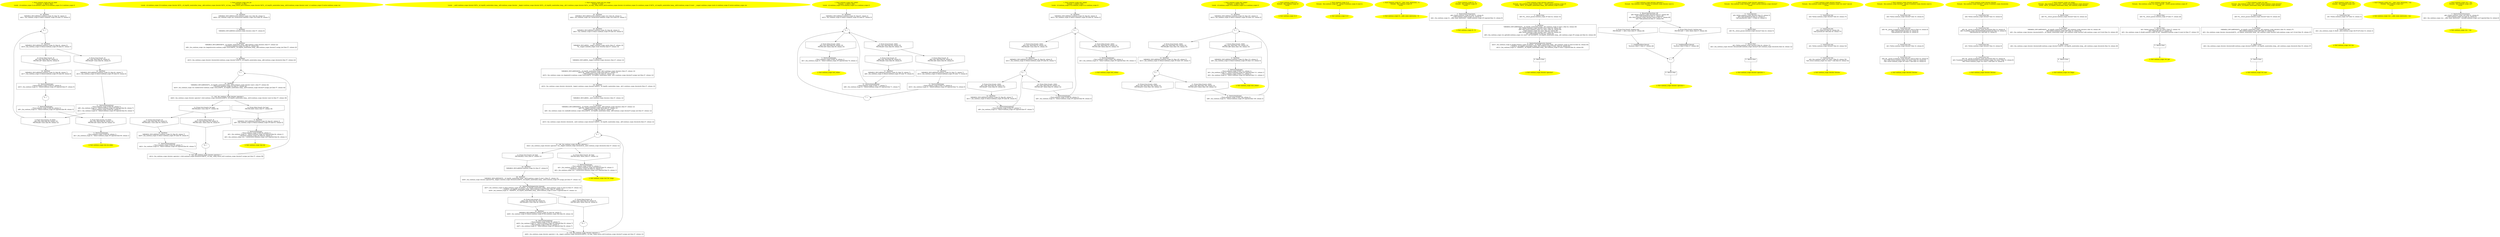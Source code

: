 /* @generated */
digraph cfg {
"test_do_while#continue_scope#8999.9fe455097ef7e757_1" [label="1: Start continue_scope::test_do_while\nFormals:  a:_Bool b:_Bool\nLocals:  x3:continue_scope::X x4:continue_scope::X x2:continue_scope::X x1:continue_scope::X \n  " color=yellow style=filled]
	

	 "test_do_while#continue_scope#8999.9fe455097ef7e757_1" -> "test_do_while#continue_scope#8999.9fe455097ef7e757_16" ;
"test_do_while#continue_scope#8999.9fe455097ef7e757_2" [label="2: Exit continue_scope::test_do_while \n  " color=yellow style=filled]
	

"test_do_while#continue_scope#8999.9fe455097ef7e757_3" [label="3:  Destruction(Scope) \n   _=*&x1:continue_scope::X [line 89, column 1]\n  n$1=_fun_continue_scope::X::~X(&x1:continue_scope::X*) injected [line 89, column 1]\n " shape="box"]
	

	 "test_do_while#continue_scope#8999.9fe455097ef7e757_3" -> "test_do_while#continue_scope#8999.9fe455097ef7e757_2" ;
"test_do_while#continue_scope#8999.9fe455097ef7e757_4" [label="4: + \n  " ]
	

	 "test_do_while#continue_scope#8999.9fe455097ef7e757_4" -> "test_do_while#continue_scope#8999.9fe455097ef7e757_15" ;
"test_do_while#continue_scope#8999.9fe455097ef7e757_5" [label="5: Prune (true branch, do while) \n   n$3=*&a:_Bool [line 88, column 12]\n  PRUNE(n$3, true); [line 88, column 12]\n " shape="invhouse"]
	

	 "test_do_while#continue_scope#8999.9fe455097ef7e757_5" -> "test_do_while#continue_scope#8999.9fe455097ef7e757_4" ;
"test_do_while#continue_scope#8999.9fe455097ef7e757_6" [label="6: Prune (false branch, do while) \n   n$3=*&a:_Bool [line 88, column 12]\n  PRUNE(!n$3, false); [line 88, column 12]\n " shape="invhouse"]
	

	 "test_do_while#continue_scope#8999.9fe455097ef7e757_6" -> "test_do_while#continue_scope#8999.9fe455097ef7e757_3" ;
"test_do_while#continue_scope#8999.9fe455097ef7e757_7" [label="7:  Destruction(Scope) \n   _=*&x2:continue_scope::X [line 88, column 3]\n  n$5=_fun_continue_scope::X::~X(&x2:continue_scope::X*) injected [line 88, column 3]\n " shape="box"]
	

	 "test_do_while#continue_scope#8999.9fe455097ef7e757_7" -> "test_do_while#continue_scope#8999.9fe455097ef7e757_5" ;
	 "test_do_while#continue_scope#8999.9fe455097ef7e757_7" -> "test_do_while#continue_scope#8999.9fe455097ef7e757_6" ;
"test_do_while#continue_scope#8999.9fe455097ef7e757_8" [label="8: + \n  " ]
	

	 "test_do_while#continue_scope#8999.9fe455097ef7e757_8" -> "test_do_while#continue_scope#8999.9fe455097ef7e757_7" ;
"test_do_while#continue_scope#8999.9fe455097ef7e757_9" [label="9: Prune (true branch, if) \n   n$7=*&b:_Bool [line 82, column 9]\n  PRUNE(n$7, true); [line 82, column 9]\n " shape="invhouse"]
	

	 "test_do_while#continue_scope#8999.9fe455097ef7e757_9" -> "test_do_while#continue_scope#8999.9fe455097ef7e757_12" ;
"test_do_while#continue_scope#8999.9fe455097ef7e757_10" [label="10: Prune (false branch, if) \n   n$7=*&b:_Bool [line 82, column 9]\n  PRUNE(!n$7, false); [line 82, column 9]\n " shape="invhouse"]
	

	 "test_do_while#continue_scope#8999.9fe455097ef7e757_10" -> "test_do_while#continue_scope#8999.9fe455097ef7e757_14" ;
"test_do_while#continue_scope#8999.9fe455097ef7e757_11" [label="11:  Destruction(continue) \n   _=*&x3:continue_scope::X [line 84, column 7]\n  n$9=_fun_continue_scope::X::~X(&x3:continue_scope::X*) injected [line 84, column 7]\n  _=*&x2:continue_scope::X [line 84, column 7]\n  n$11=_fun_continue_scope::X::~X(&x2:continue_scope::X*) injected [line 84, column 7]\n " shape="box"]
	

	 "test_do_while#continue_scope#8999.9fe455097ef7e757_11" -> "test_do_while#continue_scope#8999.9fe455097ef7e757_5" ;
	 "test_do_while#continue_scope#8999.9fe455097ef7e757_11" -> "test_do_while#continue_scope#8999.9fe455097ef7e757_6" ;
"test_do_while#continue_scope#8999.9fe455097ef7e757_12" [label="12:  DeclStmt \n   VARIABLE_DECLARED(x3:continue_scope::X); [line 83, column 7]\n  n$13=_fun_continue_scope::X::X(&x3:continue_scope::X*) [line 83, column 9]\n " shape="box"]
	

	 "test_do_while#continue_scope#8999.9fe455097ef7e757_12" -> "test_do_while#continue_scope#8999.9fe455097ef7e757_11" ;
"test_do_while#continue_scope#8999.9fe455097ef7e757_13" [label="13:  Destruction(Scope) \n   _=*&x4:continue_scope::X [line 87, column 5]\n  n$15=_fun_continue_scope::X::~X(&x4:continue_scope::X*) injected [line 87, column 5]\n " shape="box"]
	

	 "test_do_while#continue_scope#8999.9fe455097ef7e757_13" -> "test_do_while#continue_scope#8999.9fe455097ef7e757_8" ;
"test_do_while#continue_scope#8999.9fe455097ef7e757_14" [label="14:  DeclStmt \n   VARIABLE_DECLARED(x4:continue_scope::X); [line 86, column 7]\n  n$17=_fun_continue_scope::X::X(&x4:continue_scope::X*) [line 86, column 9]\n " shape="box"]
	

	 "test_do_while#continue_scope#8999.9fe455097ef7e757_14" -> "test_do_while#continue_scope#8999.9fe455097ef7e757_13" ;
"test_do_while#continue_scope#8999.9fe455097ef7e757_15" [label="15:  DeclStmt \n   VARIABLE_DECLARED(x2:continue_scope::X); [line 81, column 5]\n  n$19=_fun_continue_scope::X::X(&x2:continue_scope::X*) [line 81, column 7]\n " shape="box"]
	

	 "test_do_while#continue_scope#8999.9fe455097ef7e757_15" -> "test_do_while#continue_scope#8999.9fe455097ef7e757_9" ;
	 "test_do_while#continue_scope#8999.9fe455097ef7e757_15" -> "test_do_while#continue_scope#8999.9fe455097ef7e757_10" ;
"test_do_while#continue_scope#8999.9fe455097ef7e757_16" [label="16:  DeclStmt \n   VARIABLE_DECLARED(x1:continue_scope::X); [line 79, column 3]\n  n$21=_fun_continue_scope::X::X(&x1:continue_scope::X*) [line 79, column 5]\n " shape="box"]
	

	 "test_do_while#continue_scope#8999.9fe455097ef7e757_16" -> "test_do_while#continue_scope#8999.9fe455097ef7e757_4" ;
"test_for#continue_scope#102037398.4cb2db6684305746_1" [label="1: Start continue_scope::test_for\nFormals:  b:_Bool\nLocals:  x2:continue_scope::X it:continue_scope::iterator 0$?%__sil_tmpSIL_materialize_temp__n$6:continue_scope::iterator 0$?%__sil_tmp__temp_return_n$13:continue_scope::iterator 0$?%__sil_tmpSIL_materialize_temp__n$16:continue_scope::iterator const  x1:continue_scope::X vector:continue_scope::vec \n  " color=yellow style=filled]
	

	 "test_for#continue_scope#102037398.4cb2db6684305746_1" -> "test_for#continue_scope#102037398.4cb2db6684305746_19" ;
"test_for#continue_scope#102037398.4cb2db6684305746_2" [label="2: Exit continue_scope::test_for \n  " color=yellow style=filled]
	

"test_for#continue_scope#102037398.4cb2db6684305746_3" [label="3:  Destruction(Scope) \n   _=*&x2:continue_scope::X [line 64, column 1]\n  n$1=_fun_continue_scope::X::~X(&x2:continue_scope::X*) injected [line 64, column 1]\n  _=*&vector:continue_scope::vec [line 64, column 1]\n  n$3=_fun_continue_scope::vec::~vec(&vector:continue_scope::vec*) injected [line 64, column 1]\n " shape="box"]
	

	 "test_for#continue_scope#102037398.4cb2db6684305746_3" -> "test_for#continue_scope#102037398.4cb2db6684305746_2" ;
"test_for#continue_scope#102037398.4cb2db6684305746_4" [label="4:  DeclStmt \n   VARIABLE_DECLARED(x2:continue_scope::X); [line 63, column 3]\n  n$5=_fun_continue_scope::X::X(&x2:continue_scope::X*) [line 63, column 5]\n " shape="box"]
	

	 "test_for#continue_scope#102037398.4cb2db6684305746_4" -> "test_for#continue_scope#102037398.4cb2db6684305746_3" ;
"test_for#continue_scope#102037398.4cb2db6684305746_5" [label="5: + \n  " ]
	

	 "test_for#continue_scope#102037398.4cb2db6684305746_5" -> "test_for#continue_scope#102037398.4cb2db6684305746_10" ;
"test_for#continue_scope#102037398.4cb2db6684305746_6" [label="6:  DeclStmt \n   VARIABLE_DECLARED(0$?%__sil_tmpSIL_materialize_temp__n$6:continue_scope::iterator); [line 57, column 22]\n  _=*&vector:continue_scope::vec [line 57, column 22]\n  n$9=_fun_continue_scope::vec::begin(&vector:continue_scope::vec&,&0$?%__sil_tmpSIL_materialize_temp__n$6:continue_scope::iterator*) assign_last [line 57, column 22]\n " shape="box"]
	

	 "test_for#continue_scope#102037398.4cb2db6684305746_6" -> "test_for#continue_scope#102037398.4cb2db6684305746_8" ;
"test_for#continue_scope#102037398.4cb2db6684305746_7" [label="7:  DeclStmt \n   VARIABLE_DECLARED(it:continue_scope::iterator); [line 57, column 8]\n " shape="box"]
	

	 "test_for#continue_scope#102037398.4cb2db6684305746_7" -> "test_for#continue_scope#102037398.4cb2db6684305746_6" ;
"test_for#continue_scope#102037398.4cb2db6684305746_8" [label="8:  DeclStmt \n   n$10=_fun_continue_scope::iterator::iterator(&it:continue_scope::iterator*,&0$?%__sil_tmpSIL_materialize_temp__n$6:continue_scope::iterator&) [line 57, column 22]\n " shape="box"]
	

	 "test_for#continue_scope#102037398.4cb2db6684305746_8" -> "test_for#continue_scope#102037398.4cb2db6684305746_5" ;
"test_for#continue_scope#102037398.4cb2db6684305746_9" [label="9:  Call _fun_continue_scope::iterator::operator++ \n   n$14=_fun_continue_scope::iterator::operator++(&it:continue_scope::iterator&,&0$?%__sil_tmp__temp_return_n$13:continue_scope::iterator*) assign_last [line 57, column 58]\n " shape="box"]
	

	 "test_for#continue_scope#102037398.4cb2db6684305746_9" -> "test_for#continue_scope#102037398.4cb2db6684305746_5" ;
"test_for#continue_scope#102037398.4cb2db6684305746_10" [label="10:  DeclStmt \n   VARIABLE_DECLARED(0$?%__sil_tmpSIL_materialize_temp__n$16:continue_scope::iterator const ); [line 57, column 44]\n  _=*&vector:continue_scope::vec [line 57, column 44]\n  n$19=_fun_continue_scope::vec::end(&vector:continue_scope::vec&,&0$?%__sil_tmpSIL_materialize_temp__n$16:continue_scope::iterator*) assign_last [line 57, column 44]\n " shape="box"]
	

	 "test_for#continue_scope#102037398.4cb2db6684305746_10" -> "test_for#continue_scope#102037398.4cb2db6684305746_11" ;
"test_for#continue_scope#102037398.4cb2db6684305746_11" [label="11:  Call _fun_continue_scope::iterator::operator!= \n   n$20=_fun_continue_scope::iterator::operator!=(&it:continue_scope::iterator&,&0$?%__sil_tmpSIL_materialize_temp__n$16:continue_scope::iterator const &) [line 57, column 38]\n " shape="box"]
	

	 "test_for#continue_scope#102037398.4cb2db6684305746_11" -> "test_for#continue_scope#102037398.4cb2db6684305746_12" ;
	 "test_for#continue_scope#102037398.4cb2db6684305746_11" -> "test_for#continue_scope#102037398.4cb2db6684305746_13" ;
"test_for#continue_scope#102037398.4cb2db6684305746_12" [label="12: Prune (true branch, for loop) \n   PRUNE(n$20, true); [line 57, column 38]\n " shape="invhouse"]
	

	 "test_for#continue_scope#102037398.4cb2db6684305746_12" -> "test_for#continue_scope#102037398.4cb2db6684305746_15" ;
	 "test_for#continue_scope#102037398.4cb2db6684305746_12" -> "test_for#continue_scope#102037398.4cb2db6684305746_16" ;
"test_for#continue_scope#102037398.4cb2db6684305746_13" [label="13: Prune (false branch, for loop) \n   PRUNE(!n$20, false); [line 57, column 38]\n " shape="invhouse"]
	

	 "test_for#continue_scope#102037398.4cb2db6684305746_13" -> "test_for#continue_scope#102037398.4cb2db6684305746_4" ;
"test_for#continue_scope#102037398.4cb2db6684305746_14" [label="14: + \n  " ]
	

	 "test_for#continue_scope#102037398.4cb2db6684305746_14" -> "test_for#continue_scope#102037398.4cb2db6684305746_9" ;
"test_for#continue_scope#102037398.4cb2db6684305746_15" [label="15: Prune (true branch, if) \n   n$21=*&b:_Bool [line 58, column 9]\n  PRUNE(n$21, true); [line 58, column 9]\n " shape="invhouse"]
	

	 "test_for#continue_scope#102037398.4cb2db6684305746_15" -> "test_for#continue_scope#102037398.4cb2db6684305746_18" ;
"test_for#continue_scope#102037398.4cb2db6684305746_16" [label="16: Prune (false branch, if) \n   n$21=*&b:_Bool [line 58, column 9]\n  PRUNE(!n$21, false); [line 58, column 9]\n " shape="invhouse"]
	

	 "test_for#continue_scope#102037398.4cb2db6684305746_16" -> "test_for#continue_scope#102037398.4cb2db6684305746_14" ;
"test_for#continue_scope#102037398.4cb2db6684305746_17" [label="17:  Destruction(continue) \n   _=*&x1:continue_scope::X [line 60, column 7]\n  n$23=_fun_continue_scope::X::~X(&x1:continue_scope::X*) injected [line 60, column 7]\n " shape="box"]
	

	 "test_for#continue_scope#102037398.4cb2db6684305746_17" -> "test_for#continue_scope#102037398.4cb2db6684305746_9" ;
"test_for#continue_scope#102037398.4cb2db6684305746_18" [label="18:  DeclStmt \n   VARIABLE_DECLARED(x1:continue_scope::X); [line 59, column 7]\n  n$25=_fun_continue_scope::X::X(&x1:continue_scope::X*) [line 59, column 9]\n " shape="box"]
	

	 "test_for#continue_scope#102037398.4cb2db6684305746_18" -> "test_for#continue_scope#102037398.4cb2db6684305746_17" ;
"test_for#continue_scope#102037398.4cb2db6684305746_19" [label="19:  DeclStmt \n   VARIABLE_DECLARED(vector:continue_scope::vec); [line 56, column 3]\n  n$29=_fun_continue_scope::vec::vec(&vector:continue_scope::vec*) [line 56, column 7]\n " shape="box"]
	

	 "test_for#continue_scope#102037398.4cb2db6684305746_19" -> "test_for#continue_scope#102037398.4cb2db6684305746_7" ;
"test_for_range#continue_scope#993.fa75d7368d8f711a_1" [label="1: Start continue_scope::test_for_range\nFormals:  b:_Bool\nLocals:  __end1:continue_scope::iterator 0$?%__sil_tmpSIL_materialize_temp__n$5:continue_scope::iterator __begin1:continue_scope::iterator 0$?%__sil_tmpSIL_materialize_temp__n$11:continue_scope::iterator 0$?%__sil_tmp__temp_return_n$19:continue_scope::iterator x2:continue_scope::X x:continue_scope::X 0$?%__sil_tmpSIL_materialize_temp__n$32:continue_scope::X const  __range1:continue_scope::vec& x1:continue_scope::X vector:continue_scope::vec \n  " color=yellow style=filled]
	

	 "test_for_range#continue_scope#993.fa75d7368d8f711a_1" -> "test_for_range#continue_scope#993.fa75d7368d8f711a_25" ;
"test_for_range#continue_scope#993.fa75d7368d8f711a_2" [label="2: Exit continue_scope::test_for_range \n  " color=yellow style=filled]
	

"test_for_range#continue_scope#993.fa75d7368d8f711a_3" [label="3:  Destruction(Scope) \n   _=*&x1:continue_scope::X [line 53, column 1]\n  n$1=_fun_continue_scope::X::~X(&x1:continue_scope::X*) injected [line 53, column 1]\n  _=*&vector:continue_scope::vec [line 53, column 1]\n  n$3=_fun_continue_scope::vec::~vec(&vector:continue_scope::vec*) injected [line 53, column 1]\n " shape="box"]
	

	 "test_for_range#continue_scope#993.fa75d7368d8f711a_3" -> "test_for_range#continue_scope#993.fa75d7368d8f711a_2" ;
"test_for_range#continue_scope#993.fa75d7368d8f711a_4" [label="4: + \n  " ]
	

	 "test_for_range#continue_scope#993.fa75d7368d8f711a_4" -> "test_for_range#continue_scope#993.fa75d7368d8f711a_12" ;
"test_for_range#continue_scope#993.fa75d7368d8f711a_5" [label="5:  DeclStmt \n   VARIABLE_DECLARED(0$?%__sil_tmpSIL_materialize_temp__n$5:continue_scope::iterator); [line 47, column 12]\n  n$6=*&__range1:continue_scope::vec& [line 47, column 12]\n  _=*n$6:continue_scope::vec [line 47, column 12]\n  n$9=_fun_continue_scope::vec::end(n$6:continue_scope::vec&,&0$?%__sil_tmpSIL_materialize_temp__n$5:continue_scope::iterator*) assign_last [line 47, column 12]\n " shape="box"]
	

	 "test_for_range#continue_scope#993.fa75d7368d8f711a_5" -> "test_for_range#continue_scope#993.fa75d7368d8f711a_7" ;
"test_for_range#continue_scope#993.fa75d7368d8f711a_6" [label="6:  DeclStmt \n   VARIABLE_DECLARED(__end1:continue_scope::iterator); [line 47, column 12]\n " shape="box"]
	

	 "test_for_range#continue_scope#993.fa75d7368d8f711a_6" -> "test_for_range#continue_scope#993.fa75d7368d8f711a_5" ;
"test_for_range#continue_scope#993.fa75d7368d8f711a_7" [label="7:  DeclStmt \n   n$10=_fun_continue_scope::iterator::iterator(&__end1:continue_scope::iterator*,&0$?%__sil_tmpSIL_materialize_temp__n$5:continue_scope::iterator&) [line 47, column 12]\n " shape="box"]
	

	 "test_for_range#continue_scope#993.fa75d7368d8f711a_7" -> "test_for_range#continue_scope#993.fa75d7368d8f711a_4" ;
"test_for_range#continue_scope#993.fa75d7368d8f711a_8" [label="8:  DeclStmt \n   VARIABLE_DECLARED(0$?%__sil_tmpSIL_materialize_temp__n$11:continue_scope::iterator); [line 47, column 12]\n  n$12=*&__range1:continue_scope::vec& [line 47, column 12]\n  _=*n$12:continue_scope::vec [line 47, column 12]\n  n$15=_fun_continue_scope::vec::begin(n$12:continue_scope::vec&,&0$?%__sil_tmpSIL_materialize_temp__n$11:continue_scope::iterator*) assign_last [line 47, column 12]\n " shape="box"]
	

	 "test_for_range#continue_scope#993.fa75d7368d8f711a_8" -> "test_for_range#continue_scope#993.fa75d7368d8f711a_10" ;
"test_for_range#continue_scope#993.fa75d7368d8f711a_9" [label="9:  DeclStmt \n   VARIABLE_DECLARED(__begin1:continue_scope::iterator); [line 47, column 12]\n " shape="box"]
	

	 "test_for_range#continue_scope#993.fa75d7368d8f711a_9" -> "test_for_range#continue_scope#993.fa75d7368d8f711a_8" ;
"test_for_range#continue_scope#993.fa75d7368d8f711a_10" [label="10:  DeclStmt \n   n$16=_fun_continue_scope::iterator::iterator(&__begin1:continue_scope::iterator*,&0$?%__sil_tmpSIL_materialize_temp__n$11:continue_scope::iterator&) [line 47, column 12]\n " shape="box"]
	

	 "test_for_range#continue_scope#993.fa75d7368d8f711a_10" -> "test_for_range#continue_scope#993.fa75d7368d8f711a_6" ;
"test_for_range#continue_scope#993.fa75d7368d8f711a_11" [label="11:  Call _fun_continue_scope::iterator::operator++ \n   n$20=_fun_continue_scope::iterator::operator++(&__begin1:continue_scope::iterator&,&0$?%__sil_tmp__temp_return_n$19:continue_scope::iterator*) assign_last [line 47, column 12]\n " shape="box"]
	

	 "test_for_range#continue_scope#993.fa75d7368d8f711a_11" -> "test_for_range#continue_scope#993.fa75d7368d8f711a_4" ;
"test_for_range#continue_scope#993.fa75d7368d8f711a_12" [label="12:  Call _fun_continue_scope::iterator::operator!= \n   n$22=_fun_continue_scope::iterator::operator!=(&__begin1:continue_scope::iterator&,&__end1:continue_scope::iterator&) [line 47, column 12]\n " shape="box"]
	

	 "test_for_range#continue_scope#993.fa75d7368d8f711a_12" -> "test_for_range#continue_scope#993.fa75d7368d8f711a_13" ;
	 "test_for_range#continue_scope#993.fa75d7368d8f711a_12" -> "test_for_range#continue_scope#993.fa75d7368d8f711a_14" ;
"test_for_range#continue_scope#993.fa75d7368d8f711a_13" [label="13: Prune (true branch, for loop) \n   PRUNE(n$22, true); [line 47, column 12]\n " shape="invhouse"]
	

	 "test_for_range#continue_scope#993.fa75d7368d8f711a_13" -> "test_for_range#continue_scope#993.fa75d7368d8f711a_22" ;
"test_for_range#continue_scope#993.fa75d7368d8f711a_14" [label="14: Prune (false branch, for loop) \n   PRUNE(!n$22, false); [line 47, column 12]\n " shape="invhouse"]
	

	 "test_for_range#continue_scope#993.fa75d7368d8f711a_14" -> "test_for_range#continue_scope#993.fa75d7368d8f711a_3" ;
"test_for_range#continue_scope#993.fa75d7368d8f711a_15" [label="15: + \n  " ]
	

	 "test_for_range#continue_scope#993.fa75d7368d8f711a_15" -> "test_for_range#continue_scope#993.fa75d7368d8f711a_11" ;
"test_for_range#continue_scope#993.fa75d7368d8f711a_16" [label="16: Prune (true branch, if) \n   n$23=*&b:_Bool [line 48, column 9]\n  PRUNE(n$23, true); [line 48, column 9]\n " shape="invhouse"]
	

	 "test_for_range#continue_scope#993.fa75d7368d8f711a_16" -> "test_for_range#continue_scope#993.fa75d7368d8f711a_19" ;
"test_for_range#continue_scope#993.fa75d7368d8f711a_17" [label="17: Prune (false branch, if) \n   n$23=*&b:_Bool [line 48, column 9]\n  PRUNE(!n$23, false); [line 48, column 9]\n " shape="invhouse"]
	

	 "test_for_range#continue_scope#993.fa75d7368d8f711a_17" -> "test_for_range#continue_scope#993.fa75d7368d8f711a_15" ;
"test_for_range#continue_scope#993.fa75d7368d8f711a_18" [label="18:  Destruction(continue) \n   _=*&x2:continue_scope::X [line 50, column 7]\n  n$25=_fun_continue_scope::X::~X(&x2:continue_scope::X*) injected [line 50, column 7]\n  _=*&x:continue_scope::X [line 50, column 7]\n  n$27=_fun_continue_scope::X::~X(&x:continue_scope::X*) injected [line 50, column 7]\n " shape="box"]
	

	 "test_for_range#continue_scope#993.fa75d7368d8f711a_18" -> "test_for_range#continue_scope#993.fa75d7368d8f711a_11" ;
"test_for_range#continue_scope#993.fa75d7368d8f711a_19" [label="19:  DeclStmt \n   VARIABLE_DECLARED(x2:continue_scope::X); [line 49, column 7]\n  n$29=_fun_continue_scope::X::X(&x2:continue_scope::X*,&x:continue_scope::X&) [line 49, column 14]\n " shape="box"]
	

	 "test_for_range#continue_scope#993.fa75d7368d8f711a_19" -> "test_for_range#continue_scope#993.fa75d7368d8f711a_18" ;
"test_for_range#continue_scope#993.fa75d7368d8f711a_20" [label="20:  DeclStmt \n   VARIABLE_DECLARED(0$?%__sil_tmpSIL_materialize_temp__n$32:continue_scope::X const ); [line 47, column 12]\n  n$36=_fun_continue_scope::iterator::operator*(&__begin1:continue_scope::iterator&,&0$?%__sil_tmpSIL_materialize_temp__n$32:continue_scope::X*) assign_last [line 47, column 12]\n " shape="box"]
	

	 "test_for_range#continue_scope#993.fa75d7368d8f711a_20" -> "test_for_range#continue_scope#993.fa75d7368d8f711a_21" ;
"test_for_range#continue_scope#993.fa75d7368d8f711a_21" [label="21:  Destruction(temporaries cleanup) \n   n$37=_fun_continue_scope::X::X(&x:continue_scope::X*,&0$?%__sil_tmpSIL_materialize_temp__n$32:continue_scope::X const &) [line 47, column 12]\n  _=*&0$?%__sil_tmpSIL_materialize_temp__n$32:continue_scope::X const  [line 47, column 12]\n  n$39=_fun_continue_scope::X::~X(&0$?%__sil_tmpSIL_materialize_temp__n$32:continue_scope::X const *) injected [line 47, column 12]\n " shape="box"]
	

	 "test_for_range#continue_scope#993.fa75d7368d8f711a_21" -> "test_for_range#continue_scope#993.fa75d7368d8f711a_16" ;
	 "test_for_range#continue_scope#993.fa75d7368d8f711a_21" -> "test_for_range#continue_scope#993.fa75d7368d8f711a_17" ;
"test_for_range#continue_scope#993.fa75d7368d8f711a_22" [label="22:  DeclStmt \n   VARIABLE_DECLARED(x:continue_scope::X); [line 47, column 8]\n " shape="box"]
	

	 "test_for_range#continue_scope#993.fa75d7368d8f711a_22" -> "test_for_range#continue_scope#993.fa75d7368d8f711a_20" ;
"test_for_range#continue_scope#993.fa75d7368d8f711a_23" [label="23:  DeclStmt \n   VARIABLE_DECLARED(__range1:continue_scope::vec&); [line 47, column 14]\n  *&__range1:continue_scope::vec&=&vector [line 47, column 14]\n " shape="box"]
	

	 "test_for_range#continue_scope#993.fa75d7368d8f711a_23" -> "test_for_range#continue_scope#993.fa75d7368d8f711a_9" ;
"test_for_range#continue_scope#993.fa75d7368d8f711a_24" [label="24:  DeclStmt \n   VARIABLE_DECLARED(x1:continue_scope::X); [line 46, column 3]\n  n$41=_fun_continue_scope::X::X(&x1:continue_scope::X*) [line 46, column 5]\n " shape="box"]
	

	 "test_for_range#continue_scope#993.fa75d7368d8f711a_24" -> "test_for_range#continue_scope#993.fa75d7368d8f711a_23" ;
"test_for_range#continue_scope#993.fa75d7368d8f711a_25" [label="25:  DeclStmt \n   VARIABLE_DECLARED(vector:continue_scope::vec); [line 45, column 3]\n  n$42=_fun_continue_scope::vec::vec(&vector:continue_scope::vec*) [line 45, column 7]\n " shape="box"]
	

	 "test_for_range#continue_scope#993.fa75d7368d8f711a_25" -> "test_for_range#continue_scope#993.fa75d7368d8f711a_24" ;
"test_while1#continue_scope#754087.b81085ce953e1cd4_1" [label="1: Start continue_scope::test_while1\nFormals:  a:_Bool b:_Bool\nLocals:  x2:continue_scope::X x4:continue_scope::X x1:continue_scope::X \n  " color=yellow style=filled]
	

	 "test_while1#continue_scope#754087.b81085ce953e1cd4_1" -> "test_while1#continue_scope#754087.b81085ce953e1cd4_14" ;
"test_while1#continue_scope#754087.b81085ce953e1cd4_2" [label="2: Exit continue_scope::test_while1 \n  " color=yellow style=filled]
	

"test_while1#continue_scope#754087.b81085ce953e1cd4_3" [label="3:  Destruction(Scope) \n   _=*&x1:continue_scope::X [line 76, column 1]\n  n$1=_fun_continue_scope::X::~X(&x1:continue_scope::X*) injected [line 76, column 1]\n " shape="box"]
	

	 "test_while1#continue_scope#754087.b81085ce953e1cd4_3" -> "test_while1#continue_scope#754087.b81085ce953e1cd4_2" ;
"test_while1#continue_scope#754087.b81085ce953e1cd4_4" [label="4: + \n  " ]
	

	 "test_while1#continue_scope#754087.b81085ce953e1cd4_4" -> "test_while1#continue_scope#754087.b81085ce953e1cd4_5" ;
	 "test_while1#continue_scope#754087.b81085ce953e1cd4_4" -> "test_while1#continue_scope#754087.b81085ce953e1cd4_6" ;
"test_while1#continue_scope#754087.b81085ce953e1cd4_5" [label="5: Prune (true branch, while) \n   n$3=*&a:_Bool [line 68, column 10]\n  PRUNE(n$3, true); [line 68, column 10]\n " shape="invhouse"]
	

	 "test_while1#continue_scope#754087.b81085ce953e1cd4_5" -> "test_while1#continue_scope#754087.b81085ce953e1cd4_8" ;
	 "test_while1#continue_scope#754087.b81085ce953e1cd4_5" -> "test_while1#continue_scope#754087.b81085ce953e1cd4_9" ;
"test_while1#continue_scope#754087.b81085ce953e1cd4_6" [label="6: Prune (false branch, while) \n   n$3=*&a:_Bool [line 68, column 10]\n  PRUNE(!n$3, false); [line 68, column 10]\n " shape="invhouse"]
	

	 "test_while1#continue_scope#754087.b81085ce953e1cd4_6" -> "test_while1#continue_scope#754087.b81085ce953e1cd4_3" ;
"test_while1#continue_scope#754087.b81085ce953e1cd4_7" [label="7: + \n  " ]
	

	 "test_while1#continue_scope#754087.b81085ce953e1cd4_7" -> "test_while1#continue_scope#754087.b81085ce953e1cd4_4" ;
"test_while1#continue_scope#754087.b81085ce953e1cd4_8" [label="8: Prune (true branch, if) \n   n$4=*&b:_Bool [line 69, column 9]\n  PRUNE(n$4, true); [line 69, column 9]\n " shape="invhouse"]
	

	 "test_while1#continue_scope#754087.b81085ce953e1cd4_8" -> "test_while1#continue_scope#754087.b81085ce953e1cd4_11" ;
"test_while1#continue_scope#754087.b81085ce953e1cd4_9" [label="9: Prune (false branch, if) \n   n$4=*&b:_Bool [line 69, column 9]\n  PRUNE(!n$4, false); [line 69, column 9]\n " shape="invhouse"]
	

	 "test_while1#continue_scope#754087.b81085ce953e1cd4_9" -> "test_while1#continue_scope#754087.b81085ce953e1cd4_13" ;
"test_while1#continue_scope#754087.b81085ce953e1cd4_10" [label="10:  Destruction(continue) \n   _=*&x2:continue_scope::X [line 71, column 7]\n  n$6=_fun_continue_scope::X::~X(&x2:continue_scope::X*) injected [line 71, column 7]\n " shape="box"]
	

	 "test_while1#continue_scope#754087.b81085ce953e1cd4_10" -> "test_while1#continue_scope#754087.b81085ce953e1cd4_4" ;
"test_while1#continue_scope#754087.b81085ce953e1cd4_11" [label="11:  DeclStmt \n   VARIABLE_DECLARED(x2:continue_scope::X); [line 70, column 7]\n  n$8=_fun_continue_scope::X::X(&x2:continue_scope::X*) [line 70, column 9]\n " shape="box"]
	

	 "test_while1#continue_scope#754087.b81085ce953e1cd4_11" -> "test_while1#continue_scope#754087.b81085ce953e1cd4_10" ;
"test_while1#continue_scope#754087.b81085ce953e1cd4_12" [label="12:  Destruction(Scope) \n   _=*&x4:continue_scope::X [line 74, column 5]\n  n$10=_fun_continue_scope::X::~X(&x4:continue_scope::X*) injected [line 74, column 5]\n " shape="box"]
	

	 "test_while1#continue_scope#754087.b81085ce953e1cd4_12" -> "test_while1#continue_scope#754087.b81085ce953e1cd4_7" ;
"test_while1#continue_scope#754087.b81085ce953e1cd4_13" [label="13:  DeclStmt \n   VARIABLE_DECLARED(x4:continue_scope::X); [line 73, column 7]\n  n$12=_fun_continue_scope::X::X(&x4:continue_scope::X*) [line 73, column 9]\n " shape="box"]
	

	 "test_while1#continue_scope#754087.b81085ce953e1cd4_13" -> "test_while1#continue_scope#754087.b81085ce953e1cd4_12" ;
"test_while1#continue_scope#754087.b81085ce953e1cd4_14" [label="14:  DeclStmt \n   VARIABLE_DECLARED(x1:continue_scope::X); [line 67, column 3]\n  n$15=_fun_continue_scope::X::X(&x1:continue_scope::X*) [line 67, column 5]\n " shape="box"]
	

	 "test_while1#continue_scope#754087.b81085ce953e1cd4_14" -> "test_while1#continue_scope#754087.b81085ce953e1cd4_4" ;
"test_while2#continue_scope#416955.fb057544ed7a6c83_1" [label="1: Start continue_scope::test_while2\nFormals:  a:_Bool b:_Bool\nLocals:  x3:continue_scope::X x2:continue_scope::X x1:continue_scope::X \n  " color=yellow style=filled]
	

	 "test_while2#continue_scope#416955.fb057544ed7a6c83_1" -> "test_while2#continue_scope#416955.fb057544ed7a6c83_14" ;
"test_while2#continue_scope#416955.fb057544ed7a6c83_2" [label="2: Exit continue_scope::test_while2 \n  " color=yellow style=filled]
	

"test_while2#continue_scope#416955.fb057544ed7a6c83_3" [label="3:  Destruction(Scope) \n   _=*&x1:continue_scope::X [line 100, column 1]\n  n$1=_fun_continue_scope::X::~X(&x1:continue_scope::X*) injected [line 100, column 1]\n " shape="box"]
	

	 "test_while2#continue_scope#416955.fb057544ed7a6c83_3" -> "test_while2#continue_scope#416955.fb057544ed7a6c83_2" ;
"test_while2#continue_scope#416955.fb057544ed7a6c83_4" [label="4: + \n  " ]
	

	 "test_while2#continue_scope#416955.fb057544ed7a6c83_4" -> "test_while2#continue_scope#416955.fb057544ed7a6c83_5" ;
	 "test_while2#continue_scope#416955.fb057544ed7a6c83_4" -> "test_while2#continue_scope#416955.fb057544ed7a6c83_6" ;
"test_while2#continue_scope#416955.fb057544ed7a6c83_5" [label="5: Prune (true branch, while) \n   n$3=*&a:_Bool [line 93, column 10]\n  PRUNE(n$3, true); [line 93, column 10]\n " shape="invhouse"]
	

	 "test_while2#continue_scope#416955.fb057544ed7a6c83_5" -> "test_while2#continue_scope#416955.fb057544ed7a6c83_13" ;
"test_while2#continue_scope#416955.fb057544ed7a6c83_6" [label="6: Prune (false branch, while) \n   n$3=*&a:_Bool [line 93, column 10]\n  PRUNE(!n$3, false); [line 93, column 10]\n " shape="invhouse"]
	

	 "test_while2#continue_scope#416955.fb057544ed7a6c83_6" -> "test_while2#continue_scope#416955.fb057544ed7a6c83_3" ;
"test_while2#continue_scope#416955.fb057544ed7a6c83_7" [label="7:  Destruction(Scope) \n   _=*&x2:continue_scope::X [line 99, column 3]\n  n$5=_fun_continue_scope::X::~X(&x2:continue_scope::X*) injected [line 99, column 3]\n " shape="box"]
	

	 "test_while2#continue_scope#416955.fb057544ed7a6c83_7" -> "test_while2#continue_scope#416955.fb057544ed7a6c83_4" ;
"test_while2#continue_scope#416955.fb057544ed7a6c83_8" [label="8: + \n  " ]
	

	 "test_while2#continue_scope#416955.fb057544ed7a6c83_8" -> "test_while2#continue_scope#416955.fb057544ed7a6c83_9" ;
	 "test_while2#continue_scope#416955.fb057544ed7a6c83_8" -> "test_while2#continue_scope#416955.fb057544ed7a6c83_10" ;
"test_while2#continue_scope#416955.fb057544ed7a6c83_9" [label="9: Prune (true branch, while) \n   n$7=*&b:_Bool [line 95, column 12]\n  PRUNE(n$7, true); [line 95, column 12]\n " shape="invhouse"]
	

	 "test_while2#continue_scope#416955.fb057544ed7a6c83_9" -> "test_while2#continue_scope#416955.fb057544ed7a6c83_12" ;
"test_while2#continue_scope#416955.fb057544ed7a6c83_10" [label="10: Prune (false branch, while) \n   n$7=*&b:_Bool [line 95, column 12]\n  PRUNE(!n$7, false); [line 95, column 12]\n " shape="invhouse"]
	

	 "test_while2#continue_scope#416955.fb057544ed7a6c83_10" -> "test_while2#continue_scope#416955.fb057544ed7a6c83_7" ;
"test_while2#continue_scope#416955.fb057544ed7a6c83_11" [label="11:  Destruction(continue) \n   _=*&x3:continue_scope::X [line 97, column 7]\n  n$9=_fun_continue_scope::X::~X(&x3:continue_scope::X*) injected [line 97, column 7]\n " shape="box"]
	

	 "test_while2#continue_scope#416955.fb057544ed7a6c83_11" -> "test_while2#continue_scope#416955.fb057544ed7a6c83_8" ;
"test_while2#continue_scope#416955.fb057544ed7a6c83_12" [label="12:  DeclStmt \n   VARIABLE_DECLARED(x3:continue_scope::X); [line 96, column 7]\n  n$11=_fun_continue_scope::X::X(&x3:continue_scope::X*) [line 96, column 9]\n " shape="box"]
	

	 "test_while2#continue_scope#416955.fb057544ed7a6c83_12" -> "test_while2#continue_scope#416955.fb057544ed7a6c83_11" ;
"test_while2#continue_scope#416955.fb057544ed7a6c83_13" [label="13:  DeclStmt \n   VARIABLE_DECLARED(x2:continue_scope::X); [line 94, column 5]\n  n$13=_fun_continue_scope::X::X(&x2:continue_scope::X*) [line 94, column 7]\n " shape="box"]
	

	 "test_while2#continue_scope#416955.fb057544ed7a6c83_13" -> "test_while2#continue_scope#416955.fb057544ed7a6c83_8" ;
"test_while2#continue_scope#416955.fb057544ed7a6c83_14" [label="14:  DeclStmt \n   VARIABLE_DECLARED(x1:continue_scope::X); [line 92, column 3]\n  n$15=_fun_continue_scope::X::X(&x1:continue_scope::X*) [line 92, column 5]\n " shape="box"]
	

	 "test_while2#continue_scope#416955.fb057544ed7a6c83_14" -> "test_while2#continue_scope#416955.fb057544ed7a6c83_4" ;
"test_while3#continue_scope#117612.a024bcf519539ef1_1" [label="1: Start continue_scope::test_while3\nFormals:  a:_Bool b:_Bool\nLocals:  x3:continue_scope::X x2:continue_scope::X x1:continue_scope::X \n  " color=yellow style=filled]
	

	 "test_while3#continue_scope#117612.a024bcf519539ef1_1" -> "test_while3#continue_scope#117612.a024bcf519539ef1_13" ;
"test_while3#continue_scope#117612.a024bcf519539ef1_2" [label="2: Exit continue_scope::test_while3 \n  " color=yellow style=filled]
	

"test_while3#continue_scope#117612.a024bcf519539ef1_3" [label="3:  Destruction(Scope) \n   _=*&x3:continue_scope::X [line 111, column 1]\n  n$1=_fun_continue_scope::X::~X(&x3:continue_scope::X*) injected [line 111, column 1]\n  _=*&x1:continue_scope::X [line 111, column 1]\n  n$3=_fun_continue_scope::X::~X(&x1:continue_scope::X*) injected [line 111, column 1]\n " shape="box"]
	

	 "test_while3#continue_scope#117612.a024bcf519539ef1_3" -> "test_while3#continue_scope#117612.a024bcf519539ef1_2" ;
"test_while3#continue_scope#117612.a024bcf519539ef1_4" [label="4:  DeclStmt \n   VARIABLE_DECLARED(x3:continue_scope::X); [line 110, column 3]\n  n$5=_fun_continue_scope::X::X(&x3:continue_scope::X*) [line 110, column 5]\n " shape="box"]
	

	 "test_while3#continue_scope#117612.a024bcf519539ef1_4" -> "test_while3#continue_scope#117612.a024bcf519539ef1_3" ;
"test_while3#continue_scope#117612.a024bcf519539ef1_5" [label="5: + \n  " ]
	

	 "test_while3#continue_scope#117612.a024bcf519539ef1_5" -> "test_while3#continue_scope#117612.a024bcf519539ef1_6" ;
	 "test_while3#continue_scope#117612.a024bcf519539ef1_5" -> "test_while3#continue_scope#117612.a024bcf519539ef1_7" ;
"test_while3#continue_scope#117612.a024bcf519539ef1_6" [label="6: Prune (true branch, while) \n   n$6=*&a:_Bool [line 104, column 10]\n  PRUNE(n$6, true); [line 104, column 10]\n " shape="invhouse"]
	

	 "test_while3#continue_scope#117612.a024bcf519539ef1_6" -> "test_while3#continue_scope#117612.a024bcf519539ef1_12" ;
"test_while3#continue_scope#117612.a024bcf519539ef1_7" [label="7: Prune (false branch, while) \n   n$6=*&a:_Bool [line 104, column 10]\n  PRUNE(!n$6, false); [line 104, column 10]\n " shape="invhouse"]
	

	 "test_while3#continue_scope#117612.a024bcf519539ef1_7" -> "test_while3#continue_scope#117612.a024bcf519539ef1_4" ;
"test_while3#continue_scope#117612.a024bcf519539ef1_8" [label="8:  Destruction(Scope) \n   _=*&x2:continue_scope::X [line 109, column 3]\n  n$8=_fun_continue_scope::X::~X(&x2:continue_scope::X*) injected [line 109, column 3]\n " shape="box"]
	

	 "test_while3#continue_scope#117612.a024bcf519539ef1_8" -> "test_while3#continue_scope#117612.a024bcf519539ef1_5" ;
"test_while3#continue_scope#117612.a024bcf519539ef1_9" [label="9: + \n  " ]
	

	 "test_while3#continue_scope#117612.a024bcf519539ef1_9" -> "test_while3#continue_scope#117612.a024bcf519539ef1_10" ;
	 "test_while3#continue_scope#117612.a024bcf519539ef1_9" -> "test_while3#continue_scope#117612.a024bcf519539ef1_11" ;
"test_while3#continue_scope#117612.a024bcf519539ef1_10" [label="10: Prune (true branch, while) \n   n$10=*&b:_Bool [line 106, column 12]\n  PRUNE(n$10, true); [line 106, column 12]\n " shape="invhouse"]
	

	 "test_while3#continue_scope#117612.a024bcf519539ef1_10" -> "test_while3#continue_scope#117612.a024bcf519539ef1_9" ;
"test_while3#continue_scope#117612.a024bcf519539ef1_11" [label="11: Prune (false branch, while) \n   n$10=*&b:_Bool [line 106, column 12]\n  PRUNE(!n$10, false); [line 106, column 12]\n " shape="invhouse"]
	

	 "test_while3#continue_scope#117612.a024bcf519539ef1_11" -> "test_while3#continue_scope#117612.a024bcf519539ef1_8" ;
"test_while3#continue_scope#117612.a024bcf519539ef1_12" [label="12:  DeclStmt \n   VARIABLE_DECLARED(x2:continue_scope::X); [line 105, column 5]\n  n$13=_fun_continue_scope::X::X(&x2:continue_scope::X*) [line 105, column 7]\n " shape="box"]
	

	 "test_while3#continue_scope#117612.a024bcf519539ef1_12" -> "test_while3#continue_scope#117612.a024bcf519539ef1_9" ;
"test_while3#continue_scope#117612.a024bcf519539ef1_13" [label="13:  DeclStmt \n   VARIABLE_DECLARED(x1:continue_scope::X); [line 103, column 3]\n  n$15=_fun_continue_scope::X::X(&x1:continue_scope::X*) [line 103, column 5]\n " shape="box"]
	

	 "test_while3#continue_scope#117612.a024bcf519539ef1_13" -> "test_while3#continue_scope#117612.a024bcf519539ef1_5" ;
"X#X#continue_scope#{6980962160618.3c3885b00854307e_1" [label="1: Start continue_scope::X::X\nFormals:  this:continue_scope::X*\nLocals:  \n  " color=yellow style=filled]
	

	 "X#X#continue_scope#{6980962160618.3c3885b00854307e_1" -> "X#X#continue_scope#{6980962160618.3c3885b00854307e_2" ;
"X#X#continue_scope#{6980962160618.3c3885b00854307e_2" [label="2: Exit continue_scope::X::X \n  " color=yellow style=filled]
	

"X#X#continue_scope#{7073463255755.d128eef9ff2b626c_1" [label="1: Start continue_scope::X::X\nFormals:  this:continue_scope::X* __param_0:continue_scope::X const &\nLocals:  \n  " color=yellow style=filled]
	

	 "X#X#continue_scope#{7073463255755.d128eef9ff2b626c_1" -> "X#X#continue_scope#{7073463255755.d128eef9ff2b626c_2" ;
"X#X#continue_scope#{7073463255755.d128eef9ff2b626c_2" [label="2: Exit continue_scope::X::X \n  " color=yellow style=filled]
	

"__infer_inner_destructor_~X#X#con.a64668d194527e51_1" [label="1: Start continue_scope::X::__infer_inner_destructor_~X\nFormals:  this:continue_scope::X*\nLocals:  \n  " color=yellow style=filled]
	

	 "__infer_inner_destructor_~X#X#con.a64668d194527e51_1" -> "__infer_inner_destructor_~X#X#con.a64668d194527e51_2" ;
"__infer_inner_destructor_~X#X#con.a64668d194527e51_2" [label="2: Exit continue_scope::X::__infer_inner_destructor_~X \n  " color=yellow style=filled]
	

"~X#X#continue_scope#(154695347187.9fa422dd939a9f30_1" [label="1: Start continue_scope::X::~X\nFormals:  this:continue_scope::X*\nLocals:  \n  " color=yellow style=filled]
	

	 "~X#X#continue_scope#(154695347187.9fa422dd939a9f30_1" -> "~X#X#continue_scope#(154695347187.9fa422dd939a9f30_3" ;
"~X#X#continue_scope#(154695347187.9fa422dd939a9f30_2" [label="2: Exit continue_scope::X::~X \n  " color=yellow style=filled]
	

"~X#X#continue_scope#(154695347187.9fa422dd939a9f30_3" [label="3:  Destruction(virtual base) \n   n$0=*&this:continue_scope::X* [line 10, column 9]\n  _=*n$0:continue_scope::X [line 10, column 9]\n  n$2=_fun_continue_scope::X::__infer_inner_destructor_~X(n$0:continue_scope::X*) injected [line 10, column 9]\n " shape="box"]
	

	 "~X#X#continue_scope#(154695347187.9fa422dd939a9f30_3" -> "~X#X#continue_scope#(154695347187.9fa422dd939a9f30_2" ;
"operator*#iterator#continue_scope.6f0a140275409bbf_1" [label="1: Start continue_scope::iterator::operator*\nFormals:  this:continue_scope::iterator const * __return_param:continue_scope::X*\nLocals:  0$?%__sil_tmpSIL_materialize_temp__n$1:continue_scope::X const  \n  " color=yellow style=filled]
	

	 "operator*#iterator#continue_scope.6f0a140275409bbf_1" -> "operator*#iterator#continue_scope.6f0a140275409bbf_5" ;
"operator*#iterator#continue_scope.6f0a140275409bbf_2" [label="2: Exit continue_scope::iterator::operator* \n  " color=yellow style=filled]
	

"operator*#iterator#continue_scope.6f0a140275409bbf_3" [label="3:  DeclStmt \n   VARIABLE_DECLARED(0$?%__sil_tmpSIL_materialize_temp__n$1:continue_scope::X const ); [line 42, column 40]\n  n$3=*&this:continue_scope::iterator const * [line 42, column 40]\n  n$4=*n$3.vector:continue_scope::vec const * [line 42, column 40]\n  _=*n$4:continue_scope::vec const  [line 42, column 40]\n  n$6=*&this:continue_scope::iterator const * [line 42, column 52]\n  n$7=*n$6.position:int [line 42, column 52]\n  n$9=_fun_continue_scope::vec::get(n$4:continue_scope::vec const *,n$7:int,&0$?%__sil_tmpSIL_materialize_temp__n$1:continue_scope::X*) assign_last [line 42, column 40]\n " shape="box"]
	

	 "operator*#iterator#continue_scope.6f0a140275409bbf_3" -> "operator*#iterator#continue_scope.6f0a140275409bbf_4" ;
"operator*#iterator#continue_scope.6f0a140275409bbf_4" [label="4:  Destruction(temporaries cleanup) \n   n$10=_fun_continue_scope::X::X(n$0:continue_scope::X*,&0$?%__sil_tmpSIL_materialize_temp__n$1:continue_scope::X const &) [line 42, column 40]\n  _=*&0$?%__sil_tmpSIL_materialize_temp__n$1:continue_scope::X const  [line 42, column 60]\n  n$12=_fun_continue_scope::X::~X(&0$?%__sil_tmpSIL_materialize_temp__n$1:continue_scope::X const *) injected [line 42, column 60]\n " shape="box"]
	

	 "operator*#iterator#continue_scope.6f0a140275409bbf_4" -> "operator*#iterator#continue_scope.6f0a140275409bbf_6" ;
"operator*#iterator#continue_scope.6f0a140275409bbf_5" [label="5:  Return Stmt \n   n$0=*&__return_param:continue_scope::X* [line 42, column 33]\n " shape="box"]
	

	 "operator*#iterator#continue_scope.6f0a140275409bbf_5" -> "operator*#iterator#continue_scope.6f0a140275409bbf_3" ;
"operator*#iterator#continue_scope.6f0a140275409bbf_6" [label="6:  Return Stmt \n  " shape="box"]
	

	 "operator*#iterator#continue_scope.6f0a140275409bbf_6" -> "operator*#iterator#continue_scope.6f0a140275409bbf_2" ;
"operator!=#iterator#continue_scop.d1947b35520a12f5_1" [label="1: Start continue_scope::iterator::operator!=\nFormals:  this:continue_scope::iterator* i2:continue_scope::iterator const &\nLocals:  \n  " color=yellow style=filled]
	

	 "operator!=#iterator#continue_scop.d1947b35520a12f5_1" -> "operator!=#iterator#continue_scop.d1947b35520a12f5_4" ;
"operator!=#iterator#continue_scop.d1947b35520a12f5_2" [label="2: Exit continue_scope::iterator::operator!= \n  " color=yellow style=filled]
	

"operator!=#iterator#continue_scop.d1947b35520a12f5_3" [label="3: + \n  " ]
	

	 "operator!=#iterator#continue_scop.d1947b35520a12f5_3" -> "operator!=#iterator#continue_scop.d1947b35520a12f5_9" ;
"operator!=#iterator#continue_scop.d1947b35520a12f5_4" [label="4:  BinaryOperatorStmt: NE \n   n$0=*&this:continue_scope::iterator* [line 27, column 48]\n  n$1=*n$0.position:int [line 27, column 48]\n  n$2=*&i2:continue_scope::iterator const & [line 27, column 60]\n  n$3=*n$2.position:int [line 27, column 60]\n " shape="box"]
	

	 "operator!=#iterator#continue_scop.d1947b35520a12f5_4" -> "operator!=#iterator#continue_scop.d1947b35520a12f5_5" ;
	 "operator!=#iterator#continue_scop.d1947b35520a12f5_4" -> "operator!=#iterator#continue_scop.d1947b35520a12f5_6" ;
"operator!=#iterator#continue_scop.d1947b35520a12f5_5" [label="5: Prune (true branch, boolean exp) \n   PRUNE((n$1 != n$3), true); [line 27, column 48]\n " shape="invhouse"]
	

	 "operator!=#iterator#continue_scop.d1947b35520a12f5_5" -> "operator!=#iterator#continue_scop.d1947b35520a12f5_7" ;
"operator!=#iterator#continue_scop.d1947b35520a12f5_6" [label="6: Prune (false branch, boolean exp) \n   PRUNE(!(n$1 != n$3), false); [line 27, column 48]\n " shape="invhouse"]
	

	 "operator!=#iterator#continue_scop.d1947b35520a12f5_6" -> "operator!=#iterator#continue_scop.d1947b35520a12f5_8" ;
"operator!=#iterator#continue_scop.d1947b35520a12f5_7" [label="7:  ConditionalStmt Branch \n   *&return:_Bool=1 [line 27, column 48]\n " shape="box"]
	

	 "operator!=#iterator#continue_scop.d1947b35520a12f5_7" -> "operator!=#iterator#continue_scop.d1947b35520a12f5_3" ;
"operator!=#iterator#continue_scop.d1947b35520a12f5_8" [label="8:  ConditionalStmt Branch \n   *&return:_Bool=0 [line 27, column 48]\n " shape="box"]
	

	 "operator!=#iterator#continue_scop.d1947b35520a12f5_8" -> "operator!=#iterator#continue_scop.d1947b35520a12f5_3" ;
"operator!=#iterator#continue_scop.d1947b35520a12f5_9" [label="9:  Return Stmt \n  " shape="box"]
	

	 "operator!=#iterator#continue_scop.d1947b35520a12f5_9" -> "operator!=#iterator#continue_scop.d1947b35520a12f5_2" ;
"operator++#iterator#continue_scop.65ed5567b5dc83cc_1" [label="1: Start continue_scope::iterator::operator++\nFormals:  this:continue_scope::iterator* __return_param:continue_scope::iterator*\nLocals:  \n  " color=yellow style=filled]
	

	 "operator++#iterator#continue_scop.65ed5567b5dc83cc_1" -> "operator++#iterator#continue_scop.65ed5567b5dc83cc_6" ;
"operator++#iterator#continue_scop.65ed5567b5dc83cc_2" [label="2: Exit continue_scope::iterator::operator++ \n  " color=yellow style=filled]
	

"operator++#iterator#continue_scop.65ed5567b5dc83cc_3" [label="3:  Return Stmt \n   n$0=*&__return_param:continue_scope::iterator* [line 24, column 5]\n " shape="box"]
	

	 "operator++#iterator#continue_scop.65ed5567b5dc83cc_3" -> "operator++#iterator#continue_scop.65ed5567b5dc83cc_4" ;
"operator++#iterator#continue_scop.65ed5567b5dc83cc_4" [label="4:  Return Stmt \n   n$1=*&this:continue_scope::iterator* [line 24, column 13]\n  n$2=_fun_continue_scope::iterator::iterator(n$0:continue_scope::iterator*,n$1:continue_scope::iterator&) [line 24, column 12]\n " shape="box"]
	

	 "operator++#iterator#continue_scop.65ed5567b5dc83cc_4" -> "operator++#iterator#continue_scop.65ed5567b5dc83cc_5" ;
"operator++#iterator#continue_scop.65ed5567b5dc83cc_5" [label="5:  Return Stmt \n  " shape="box"]
	

	 "operator++#iterator#continue_scop.65ed5567b5dc83cc_5" -> "operator++#iterator#continue_scop.65ed5567b5dc83cc_2" ;
"operator++#iterator#continue_scop.65ed5567b5dc83cc_6" [label="6:  UnaryOperator \n   n$3=*&this:continue_scope::iterator* [line 23, column 5]\n  n$4=*n$3.position:int [line 23, column 5]\n  *n$3.position:int=(n$4 + 1) [line 23, column 5]\n " shape="box"]
	

	 "operator++#iterator#continue_scop.65ed5567b5dc83cc_6" -> "operator++#iterator#continue_scop.65ed5567b5dc83cc_3" ;
"iterator#iterator#continue_scope(.5297b6304aaa804f_1" [label="1: Start continue_scope::iterator::iterator\nFormals:  this:continue_scope::iterator* v:continue_scope::vec const * pos:int\nLocals:  \n  " color=yellow style=filled]
	

	 "iterator#iterator#continue_scope(.5297b6304aaa804f_1" -> "iterator#iterator#continue_scope(.5297b6304aaa804f_5" ;
"iterator#iterator#continue_scope(.5297b6304aaa804f_2" [label="2: Exit continue_scope::iterator::iterator \n  " color=yellow style=filled]
	

"iterator#iterator#continue_scope(.5297b6304aaa804f_3" [label="3:  Constructor Init \n   n$1=*&this:continue_scope::iterator* [line 20, column 52]\n " shape="box"]
	

	 "iterator#iterator#continue_scope(.5297b6304aaa804f_3" -> "iterator#iterator#continue_scope(.5297b6304aaa804f_4" ;
"iterator#iterator#continue_scope(.5297b6304aaa804f_4" [label="4:  Constructor Init \n   n$2=*&v:continue_scope::vec const * [line 20, column 59]\n  *n$1.vector:continue_scope::vec const *=n$2 [line 20, column 52]\n " shape="box"]
	

	 "iterator#iterator#continue_scope(.5297b6304aaa804f_4" -> "iterator#iterator#continue_scope(.5297b6304aaa804f_2" ;
"iterator#iterator#continue_scope(.5297b6304aaa804f_5" [label="5:  Constructor Init \n   n$3=*&this:continue_scope::iterator* [line 20, column 37]\n " shape="box"]
	

	 "iterator#iterator#continue_scope(.5297b6304aaa804f_5" -> "iterator#iterator#continue_scope(.5297b6304aaa804f_6" ;
"iterator#iterator#continue_scope(.5297b6304aaa804f_6" [label="6:  Constructor Init \n   n$4=*&pos:int [line 20, column 46]\n  *n$3.position:int=n$4 [line 20, column 37]\n " shape="box"]
	

	 "iterator#iterator#continue_scope(.5297b6304aaa804f_6" -> "iterator#iterator#continue_scope(.5297b6304aaa804f_3" ;
"iterator#iterator#continue_scope#.c7942c7ca7b3856b_1" [label="1: Start continue_scope::iterator::iterator\nFormals:  this:continue_scope::iterator* __param_0:continue_scope::iterator const &\nLocals:  \n  " color=yellow style=filled]
	

	 "iterator#iterator#continue_scope#.c7942c7ca7b3856b_1" -> "iterator#iterator#continue_scope#.c7942c7ca7b3856b_5" ;
"iterator#iterator#continue_scope#.c7942c7ca7b3856b_2" [label="2: Exit continue_scope::iterator::iterator \n  " color=yellow style=filled]
	

"iterator#iterator#continue_scope#.c7942c7ca7b3856b_3" [label="3:  Constructor Init \n   n$1=*&this:continue_scope::iterator* [line 16, column 8]\n " shape="box"]
	

	 "iterator#iterator#continue_scope#.c7942c7ca7b3856b_3" -> "iterator#iterator#continue_scope#.c7942c7ca7b3856b_4" ;
"iterator#iterator#continue_scope#.c7942c7ca7b3856b_4" [label="4:  Constructor Init \n   n$2=*&__param_0:continue_scope::iterator const & [line 16, column 8]\n  n$3=*n$2.vector:continue_scope::vec const * [line 16, column 8]\n  *n$1.vector:continue_scope::vec const *=n$3 [line 16, column 8]\n " shape="box"]
	

	 "iterator#iterator#continue_scope#.c7942c7ca7b3856b_4" -> "iterator#iterator#continue_scope#.c7942c7ca7b3856b_2" ;
"iterator#iterator#continue_scope#.c7942c7ca7b3856b_5" [label="5:  Constructor Init \n   n$4=*&this:continue_scope::iterator* [line 16, column 8]\n " shape="box"]
	

	 "iterator#iterator#continue_scope#.c7942c7ca7b3856b_5" -> "iterator#iterator#continue_scope#.c7942c7ca7b3856b_6" ;
"iterator#iterator#continue_scope#.c7942c7ca7b3856b_6" [label="6:  Constructor Init \n   n$5=*&__param_0:continue_scope::iterator const & [line 16, column 8]\n  n$6=*n$5.position:int [line 16, column 8]\n  *n$4.position:int=n$6 [line 16, column 8]\n " shape="box"]
	

	 "iterator#iterator#continue_scope#.c7942c7ca7b3856b_6" -> "iterator#iterator#continue_scope#.c7942c7ca7b3856b_3" ;
"iterator#iterator#continue_scope#.b99e0dcb3c30201a_1" [label="1: Start continue_scope::iterator::iterator\nFormals:  this:continue_scope::iterator* __param_0:continue_scope::iterator&&\nLocals:  \n  " color=yellow style=filled]
	

	 "iterator#iterator#continue_scope#.b99e0dcb3c30201a_1" -> "iterator#iterator#continue_scope#.b99e0dcb3c30201a_5" ;
"iterator#iterator#continue_scope#.b99e0dcb3c30201a_2" [label="2: Exit continue_scope::iterator::iterator \n  " color=yellow style=filled]
	

"iterator#iterator#continue_scope#.b99e0dcb3c30201a_3" [label="3:  Constructor Init \n   n$1=*&this:continue_scope::iterator* [line 16, column 8]\n " shape="box"]
	

	 "iterator#iterator#continue_scope#.b99e0dcb3c30201a_3" -> "iterator#iterator#continue_scope#.b99e0dcb3c30201a_4" ;
"iterator#iterator#continue_scope#.b99e0dcb3c30201a_4" [label="4:  Constructor Init \n   n$2=*&__param_0:continue_scope::iterator&& [line 16, column 8]\n  n$3=*(continue_scope::iterator&&)n$2.vector:continue_scope::vec const * [line 16, column 8]\n  *n$1.vector:continue_scope::vec const *=n$3 [line 16, column 8]\n " shape="box"]
	

	 "iterator#iterator#continue_scope#.b99e0dcb3c30201a_4" -> "iterator#iterator#continue_scope#.b99e0dcb3c30201a_2" ;
"iterator#iterator#continue_scope#.b99e0dcb3c30201a_5" [label="5:  Constructor Init \n   n$4=*&this:continue_scope::iterator* [line 16, column 8]\n " shape="box"]
	

	 "iterator#iterator#continue_scope#.b99e0dcb3c30201a_5" -> "iterator#iterator#continue_scope#.b99e0dcb3c30201a_6" ;
"iterator#iterator#continue_scope#.b99e0dcb3c30201a_6" [label="6:  Constructor Init \n   n$5=*&__param_0:continue_scope::iterator&& [line 16, column 8]\n  n$6=*(continue_scope::iterator&&)n$5.position:int [line 16, column 8]\n  *n$4.position:int=n$6 [line 16, column 8]\n " shape="box"]
	

	 "iterator#iterator#continue_scope#.b99e0dcb3c30201a_6" -> "iterator#iterator#continue_scope#.b99e0dcb3c30201a_3" ;
"begin#vec#continue_scope(class co.8c0551e386b9f2c2_1" [label="1: Start continue_scope::vec::begin\nFormals:  this:continue_scope::vec* __return_param:continue_scope::iterator*\nLocals:  0$?%__sil_tmpSIL_materialize_temp__n$1:continue_scope::iterator \n  " color=yellow style=filled]
	

	 "begin#vec#continue_scope(class co.8c0551e386b9f2c2_1" -> "begin#vec#continue_scope(class co.8c0551e386b9f2c2_4" ;
"begin#vec#continue_scope(class co.8c0551e386b9f2c2_2" [label="2: Exit continue_scope::vec::begin \n  " color=yellow style=filled]
	

"begin#vec#continue_scope(class co.8c0551e386b9f2c2_3" [label="3:  DeclStmt \n   VARIABLE_DECLARED(0$?%__sil_tmpSIL_materialize_temp__n$1:continue_scope::iterator); [line 34, column 29]\n  n$2=*&this:continue_scope::vec* [line 34, column 38]\n  n$3=_fun_continue_scope::iterator::iterator(&0$?%__sil_tmpSIL_materialize_temp__n$1:continue_scope::iterator*,n$2:continue_scope::vec*,0:int) [line 34, column 29]\n " shape="box"]
	

	 "begin#vec#continue_scope(class co.8c0551e386b9f2c2_3" -> "begin#vec#continue_scope(class co.8c0551e386b9f2c2_5" ;
"begin#vec#continue_scope(class co.8c0551e386b9f2c2_4" [label="4:  Return Stmt \n   n$0=*&__return_param:continue_scope::iterator* [line 34, column 22]\n " shape="box"]
	

	 "begin#vec#continue_scope(class co.8c0551e386b9f2c2_4" -> "begin#vec#continue_scope(class co.8c0551e386b9f2c2_3" ;
"begin#vec#continue_scope(class co.8c0551e386b9f2c2_5" [label="5:  Return Stmt \n   n$4=_fun_continue_scope::iterator::iterator(n$0:continue_scope::iterator*,&0$?%__sil_tmpSIL_materialize_temp__n$1:continue_scope::iterator&) [line 34, column 29]\n " shape="box"]
	

	 "begin#vec#continue_scope(class co.8c0551e386b9f2c2_5" -> "begin#vec#continue_scope(class co.8c0551e386b9f2c2_6" ;
"begin#vec#continue_scope(class co.8c0551e386b9f2c2_6" [label="6:  Return Stmt \n  " shape="box"]
	

	 "begin#vec#continue_scope(class co.8c0551e386b9f2c2_6" -> "begin#vec#continue_scope(class co.8c0551e386b9f2c2_2" ;
"get#vec#continue_scope(class cont.3829388c237a09b0_1" [label="1: Start continue_scope::vec::get\nFormals:  this:continue_scope::vec const * pos:int __return_param:continue_scope::X*\nLocals:  \n  " color=yellow style=filled]
	

	 "get#vec#continue_scope(class cont.3829388c237a09b0_1" -> "get#vec#continue_scope(class cont.3829388c237a09b0_3" ;
"get#vec#continue_scope(class cont.3829388c237a09b0_2" [label="2: Exit continue_scope::vec::get \n  " color=yellow style=filled]
	

"get#vec#continue_scope(class cont.3829388c237a09b0_3" [label="3:  Return Stmt \n   n$0=*&__return_param:continue_scope::X* [line 37, column 26]\n " shape="box"]
	

	 "get#vec#continue_scope(class cont.3829388c237a09b0_3" -> "get#vec#continue_scope(class cont.3829388c237a09b0_4" ;
"get#vec#continue_scope(class cont.3829388c237a09b0_4" [label="4:  Return Stmt \n   n$1=*&this:continue_scope::vec const * [line 37, column 33]\n  n$2=*&pos:int [line 37, column 39]\n  n$3=_fun_continue_scope::X::X(n$0:continue_scope::X*,n$1._data[n$2]:continue_scope::X const &) [line 37, column 33]\n " shape="box"]
	

	 "get#vec#continue_scope(class cont.3829388c237a09b0_4" -> "get#vec#continue_scope(class cont.3829388c237a09b0_5" ;
"get#vec#continue_scope(class cont.3829388c237a09b0_5" [label="5:  Return Stmt \n  " shape="box"]
	

	 "get#vec#continue_scope(class cont.3829388c237a09b0_5" -> "get#vec#continue_scope(class cont.3829388c237a09b0_2" ;
"end#vec#continue_scope(class cont.15b63d21cc3cccf9_1" [label="1: Start continue_scope::vec::end\nFormals:  this:continue_scope::vec* __return_param:continue_scope::iterator*\nLocals:  0$?%__sil_tmpSIL_materialize_temp__n$1:continue_scope::iterator \n  " color=yellow style=filled]
	

	 "end#vec#continue_scope(class cont.15b63d21cc3cccf9_1" -> "end#vec#continue_scope(class cont.15b63d21cc3cccf9_4" ;
"end#vec#continue_scope(class cont.15b63d21cc3cccf9_2" [label="2: Exit continue_scope::vec::end \n  " color=yellow style=filled]
	

"end#vec#continue_scope(class cont.15b63d21cc3cccf9_3" [label="3:  DeclStmt \n   VARIABLE_DECLARED(0$?%__sil_tmpSIL_materialize_temp__n$1:continue_scope::iterator); [line 35, column 27]\n  n$2=*&this:continue_scope::vec* [line 35, column 36]\n  n$3=_fun_continue_scope::iterator::iterator(&0$?%__sil_tmpSIL_materialize_temp__n$1:continue_scope::iterator*,n$2:continue_scope::vec*,10:int) [line 35, column 27]\n " shape="box"]
	

	 "end#vec#continue_scope(class cont.15b63d21cc3cccf9_3" -> "end#vec#continue_scope(class cont.15b63d21cc3cccf9_5" ;
"end#vec#continue_scope(class cont.15b63d21cc3cccf9_4" [label="4:  Return Stmt \n   n$0=*&__return_param:continue_scope::iterator* [line 35, column 20]\n " shape="box"]
	

	 "end#vec#continue_scope(class cont.15b63d21cc3cccf9_4" -> "end#vec#continue_scope(class cont.15b63d21cc3cccf9_3" ;
"end#vec#continue_scope(class cont.15b63d21cc3cccf9_5" [label="5:  Return Stmt \n   n$4=_fun_continue_scope::iterator::iterator(n$0:continue_scope::iterator*,&0$?%__sil_tmpSIL_materialize_temp__n$1:continue_scope::iterator&) [line 35, column 27]\n " shape="box"]
	

	 "end#vec#continue_scope(class cont.15b63d21cc3cccf9_5" -> "end#vec#continue_scope(class cont.15b63d21cc3cccf9_6" ;
"end#vec#continue_scope(class cont.15b63d21cc3cccf9_6" [label="6:  Return Stmt \n  " shape="box"]
	

	 "end#vec#continue_scope(class cont.15b63d21cc3cccf9_6" -> "end#vec#continue_scope(class cont.15b63d21cc3cccf9_2" ;
"vec#vec#continue_scope#{168849326.07edc09819b677f7_1" [label="1: Start continue_scope::vec::vec\nFormals:  this:continue_scope::vec*\nLocals:  \n  " color=yellow style=filled]
	

	 "vec#vec#continue_scope#{168849326.07edc09819b677f7_1" -> "vec#vec#continue_scope#{168849326.07edc09819b677f7_3" ;
"vec#vec#continue_scope#{168849326.07edc09819b677f7_2" [label="2: Exit continue_scope::vec::vec \n  " color=yellow style=filled]
	

"vec#vec#continue_scope#{168849326.07edc09819b677f7_3" [label="3:  Constructor Init \n   n$1=*&this:continue_scope::vec* [line 33, column 3]\n " shape="box"]
	

	 "vec#vec#continue_scope#{168849326.07edc09819b677f7_3" -> "vec#vec#continue_scope#{168849326.07edc09819b677f7_4" ;
"vec#vec#continue_scope#{168849326.07edc09819b677f7_4" [label="4:  Constructor Init \n   n$2=_fun_continue_scope::X::X(n$1._data:continue_scope::X[10*1](*)) [line 33, column 3]\n " shape="box"]
	

	 "vec#vec#continue_scope#{168849326.07edc09819b677f7_4" -> "vec#vec#continue_scope#{168849326.07edc09819b677f7_2" ;
"__infer_inner_destructor_~vec#vec.7d2ec8f2b4f32ffc_1" [label="1: Start continue_scope::vec::__infer_inner_destructor_~vec\nFormals:  this:continue_scope::vec*\nLocals:  \n  " color=yellow style=filled]
	

	 "__infer_inner_destructor_~vec#vec.7d2ec8f2b4f32ffc_1" -> "__infer_inner_destructor_~vec#vec.7d2ec8f2b4f32ffc_2" ;
"__infer_inner_destructor_~vec#vec.7d2ec8f2b4f32ffc_2" [label="2: Exit continue_scope::vec::__infer_inner_destructor_~vec \n  " color=yellow style=filled]
	

"~vec#vec#continue_scope#(11494537.e5b239711eca6d0b_1" [label="1: Start continue_scope::vec::~vec\nFormals:  this:continue_scope::vec*\nLocals:  \n  " color=yellow style=filled]
	

	 "~vec#vec#continue_scope#(11494537.e5b239711eca6d0b_1" -> "~vec#vec#continue_scope#(11494537.e5b239711eca6d0b_3" ;
"~vec#vec#continue_scope#(11494537.e5b239711eca6d0b_2" [label="2: Exit continue_scope::vec::~vec \n  " color=yellow style=filled]
	

"~vec#vec#continue_scope#(11494537.e5b239711eca6d0b_3" [label="3:  Destruction(virtual base) \n   n$0=*&this:continue_scope::vec* [line 32, column 8]\n  _=*n$0:continue_scope::vec [line 32, column 8]\n  n$2=_fun_continue_scope::vec::__infer_inner_destructor_~vec(n$0:continue_scope::vec*) injected [line 32, column 8]\n " shape="box"]
	

	 "~vec#vec#continue_scope#(11494537.e5b239711eca6d0b_3" -> "~vec#vec#continue_scope#(11494537.e5b239711eca6d0b_2" ;
}
